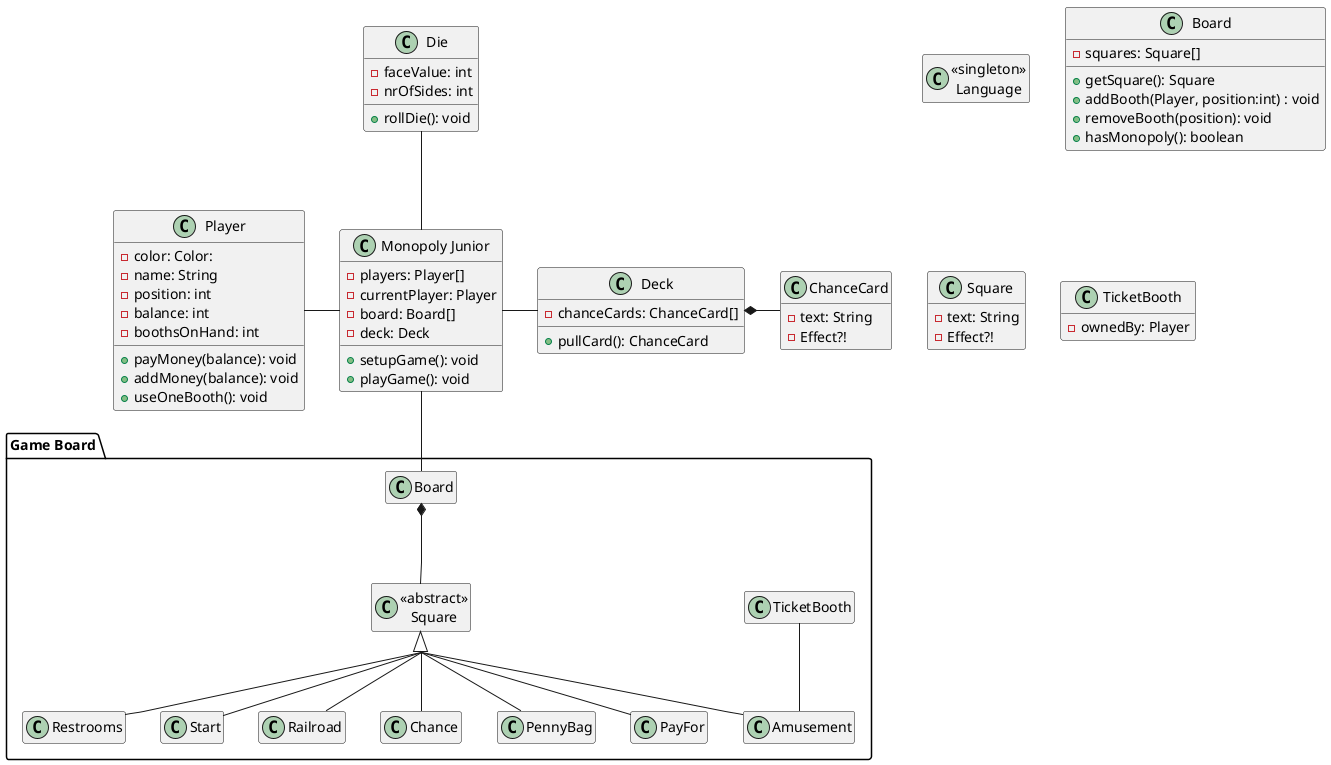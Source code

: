 @startuml

hide empty members
skinparam groupInheritance 2

class "Monopoly Junior" as Game
class Die

package "Game Board" {
    class Board
    class TicketBooth

    class "<<abstract>>\nSquare" as Square
        class Amusement
        class Restrooms
        class Start
        class Railroad
        class Chance
        class PennyBag
        class PayFor
}

class Deck
class ChanceCard
class Player
class "<<singleton>>\nLanguage" as Language

Game -up- Die
Game -right- Deck
    Deck *-right- ChanceCard
Game -left- Player
Game -down- Board
    Board *-down- Square
    Amusement -up- TicketBooth
    Square <|-- Restrooms
    Square <|-- Amusement
    Square <|-- Railroad
    Square <|-- PayFor
    Square <|-- PennyBag
    Square <|-- Start
    Square <|-- Chance

class Game {
    -players: Player[]
    -currentPlayer: Player
    -board: Board[]
    -deck: Deck

    +setupGame(): void
    +playGame(): void
}

class Board {
    -squares: Square[]

    +getSquare(): Square
    +addBooth(Player, position:int) : void
    +removeBooth(position): void
    +hasMonopoly(): boolean
}

class Square {
    -text: String
    -Effect?!
}

class Die {
    -faceValue: int
    -nrOfSides: int

    +rollDie(): void
}

class Player {
    -color: Color:
    -name: String
    -position: int
    -balance: int
    -boothsOnHand: int

    +payMoney(balance): void
    +addMoney(balance): void
    +useOneBooth(): void
}

class TicketBooth {
    -ownedBy: Player
}

class Deck {
    -chanceCards: ChanceCard[]

    +pullCard(): ChanceCard
}
class ChanceCard {
    -text: String
    -Effect?!
}


@enduml